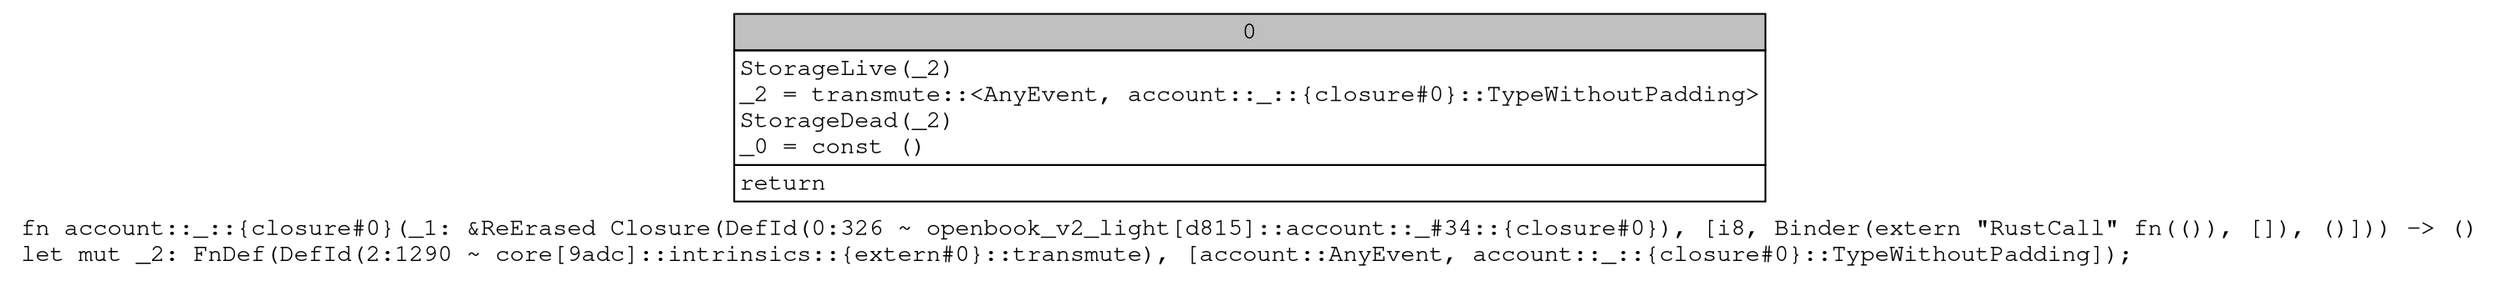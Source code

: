 digraph Mir_0_326 {
    graph [fontname="Courier, monospace"];
    node [fontname="Courier, monospace"];
    edge [fontname="Courier, monospace"];
    label=<fn account::_::{closure#0}(_1: &amp;ReErased Closure(DefId(0:326 ~ openbook_v2_light[d815]::account::_#34::{closure#0}), [i8, Binder(extern &quot;RustCall&quot; fn(()), []), ()])) -&gt; ()<br align="left"/>let mut _2: FnDef(DefId(2:1290 ~ core[9adc]::intrinsics::{extern#0}::transmute), [account::AnyEvent, account::_::{closure#0}::TypeWithoutPadding]);<br align="left"/>>;
    bb0__0_326 [shape="none", label=<<table border="0" cellborder="1" cellspacing="0"><tr><td bgcolor="gray" align="center" colspan="1">0</td></tr><tr><td align="left" balign="left">StorageLive(_2)<br/>_2 = transmute::&lt;AnyEvent, account::_::{closure#0}::TypeWithoutPadding&gt;<br/>StorageDead(_2)<br/>_0 = const ()<br/></td></tr><tr><td align="left">return</td></tr></table>>];
}
